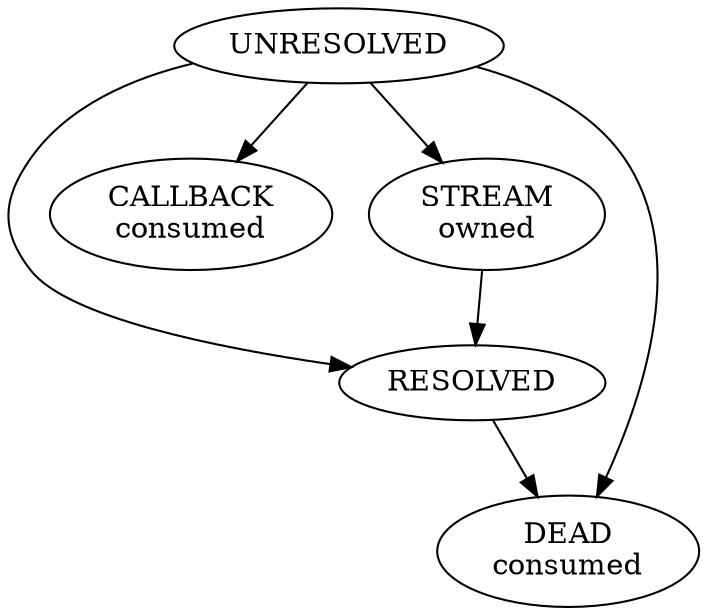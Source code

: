 digraph future {
    UNRESOLVED -> RESOLVED;
    UNRESOLVED -> CALLBACK;
    UNRESOLVED -> STREAM;
    STREAM -> RESOLVED;
    RESOLVED -> DEAD;
    UNRESOLVED -> DEAD;

    CALLBACK  [ label = "CALLBACK\nconsumed" ];
    STREAM [ label = "STREAM\nowned"];
    DEAD [ label = "DEAD\nconsumed" ];
}

digraph promise {
    INCOMPLETE -> FULFILLED;
    INCOMPLETE -> UNFULFILLED;
    INCOMPLETE -> CANCELLED;
    CANCELLED -> FULFILLED;
    CANCELLED -> UNFULFILLED;
}
